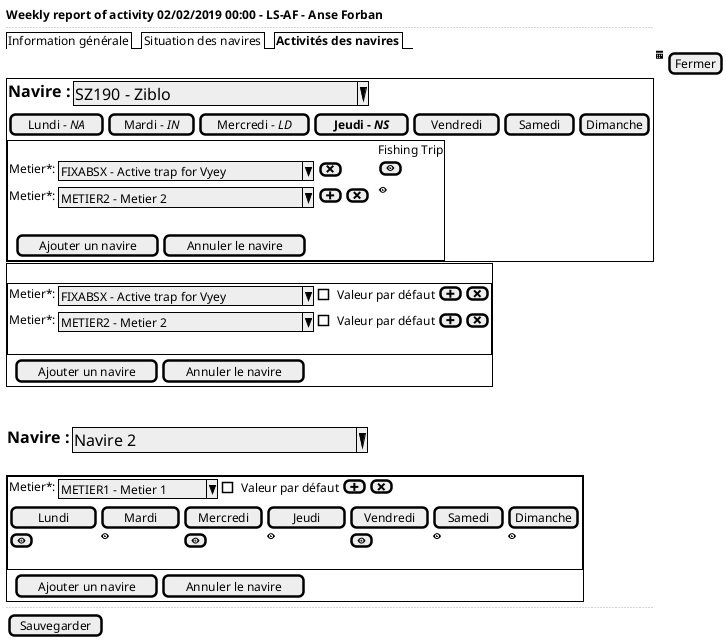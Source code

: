 @startsalt
{
    <b>Weekly report of activity 02/02/2019 00:00 - LS-AF - Anse Forban
    ..
    {/ Information générale | Situation des navires | <b>Activités des navires }
    .| <&calendar> | [Fermer]
    {+
    { <size:16><b>Navire :            | { ^<size:16>SZ190 - Ziblo                      ^ }}
       {
            [Lundi - <i>NA ] | [Mardi - <i>IN] | [Mercredi - <i>LD] | [<b>Jeudi - <i>NS ] | [ Vendredi ] | [Samedi  ] | [Dimanche]
        }

        {+
            .|.|Fishing Trip
            {Metier*:        | { ^FIXABSX - Active trap for Vyey^ } | [<&x>]} |.| [<&eye>]

            {Metier*:        | { ^METIER2 - Metier 2            ^ }  | [<&plus>]| [<&x>]} |.| <&eye>

            .
            {. |  {[Ajouter un navire] | [Annuler le navire]}}
        }
    }
  {+
    .
    {+
        {Metier*:        | { ^FIXABSX - Active trap for Vyey^ | [] Valeur par défaut }  | [<&plus>]| [<&x>]}

        {Metier*:        | { ^METIER2 - Metier 2            ^ | [] Valeur par défaut }  | [<&plus>]| [<&x>]}
        .
    }
        {. |  {[Ajouter un navire] | [Annuler le navire]}}
  }
  .
  .
  { <size:16><b>Navire :            | { ^<size:16>Navire 2                           ^ }}
  .
  {+
    {+
        {Metier*:        | { ^METIER1 - Metier 1^ | [] Valeur par défaut }  | [<&plus>]| [<&x>]}

        {
            [Lundi     ] | [Mardi    ] | [Mercredi ] | [Jeudi    ] | [Vendredi ] | [Samedi  ] | [Dimanche]
            [<&eye>]     | <&eye>     | [<&eye>]    | <&eye>     | [<&eye>]      | <&eye>     | <&eye>
        }
        .
    }
        {. |  {[Ajouter un navire] | [Annuler le navire]}}
  }
  ..
  {[Sauvegarder]}
}
@endsalt
